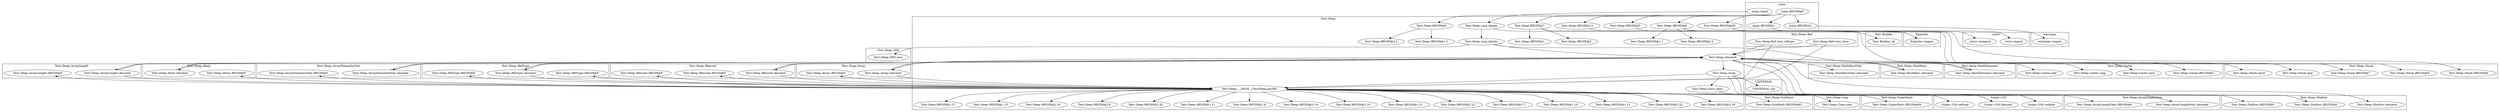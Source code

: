 digraph {
graph [overlap=false]
subgraph cluster_Test_Deep_MM {
	label="Test::Deep::MM";
	"Test::Deep::MM::new";
}
subgraph cluster_Test_Deep_SubHash {
	label="Test::Deep::SubHash";
	"Test::Deep::SubHash::BEGIN@83";
}
subgraph cluster_Test_Deep_ArrayLength {
	label="Test::Deep::ArrayLength";
	"Test::Deep::ArrayLength::BEGIN@6";
	"Test::Deep::ArrayLength::descend";
}
subgraph cluster_Test_Builder {
	label="Test::Builder";
	"Test::Builder::ok";
}
subgraph cluster_Test_Deep_HashKeysOnly {
	label="Test::Deep::HashKeysOnly";
	"Test::Deep::HashKeysOnly::descend";
}
subgraph cluster_Test_Deep {
	label="Test::Deep";
	"Test::Deep::BEGIN@2.18";
	"Test::Deep::BEGIN@1.17";
	"Test::Deep::descend";
	"Test::Deep::cmp_details";
	"Test::Deep::class_base";
	"Test::Deep::BEGIN@82";
	"Test::Deep::BEGIN@1.15";
	"Test::Deep::BEGIN@2.16";
	"Test::Deep::wrap";
	"Test::Deep::BEGIN@2.8";
	"Test::Deep::BEGIN@2.20";
	"Test::Deep::BEGIN@1.11";
	"Test::Deep::cmp_deeply";
	"Test::Deep::BEGIN@1.9";
	"Test::Deep::BEGIN@2";
	"Test::Deep::BEGIN@2.14";
	"Test::Deep::BEGIN@7";
	"Test::Deep::__ANON__[Test/Deep.pm:80]";
	"Test::Deep::BEGIN@2.2";
	"Test::Deep::BEGIN@2.10";
	"Test::Deep::BEGIN@1.3";
	"Test::Deep::BEGIN@5";
	"Test::Deep::BEGIN@1.21";
	"Test::Deep::BEGIN@2.12";
	"Test::Deep::BEGIN@1";
	"Test::Deep::BEGIN@12";
	"Test::Deep::BEGIN@1.7";
	"Test::Deep::BEGIN@1.1";
	"Test::Deep::BEGIN@8";
	"Test::Deep::BEGIN@2.4";
	"Test::Deep::BEGIN@1.19";
	"Test::Deep::BEGIN@1.13";
	"Test::Deep::BEGIN@9";
	"Test::Deep::BEGIN@2.22";
}
subgraph cluster_warnings {
	label="warnings";
	"warnings::import";
}
subgraph cluster_main {
	label="main";
	"main::BEGIN@2";
	"main::check";
	"main::BEGIN@1";
	"main::BEGIN@8";
}
subgraph cluster_strict {
	label="strict";
	"strict::import";
	"strict::unimport";
}
subgraph cluster_Test_Deep_Cache {
	label="Test::Deep::Cache";
	"Test::Deep::Cache::cmp";
	"Test::Deep::Cache::add";
	"Test::Deep::Cache::BEGIN@6";
	"Test::Deep::Cache::new";
}
subgraph cluster_Test_Deep_Ref {
	label="Test::Deep::Ref";
	"Test::Deep::Ref::test_reftype";
	"Test::Deep::Ref::test_class";
}
subgraph cluster_Test_Deep_Hash {
	label="Test::Deep::Hash";
	"Test::Deep::Hash::BEGIN@6";
	"Test::Deep::Hash::descend";
}
subgraph cluster_Test_Deep_ArrayElementsOnly {
	label="Test::Deep::ArrayElementsOnly";
	"Test::Deep::ArrayElementsOnly::descend";
	"Test::Deep::ArrayElementsOnly::BEGIN@6";
}
subgraph cluster_Test_Deep_HashKeys {
	label="Test::Deep::HashKeys";
	"Test::Deep::HashKeys::descend";
}
subgraph cluster_Test_Deep_RefType {
	label="Test::Deep::RefType";
	"Test::Deep::RefType::BEGIN@8";
	"Test::Deep::RefType::descend";
	"Test::Deep::RefType::BEGIN@6";
}
subgraph cluster_Test_Deep_Cmp {
	label="Test::Deep::Cmp";
	"Test::Deep::Cmp::new";
}
subgraph cluster_Scalar_Util {
	label="Scalar::Util";
	"Scalar::Util::refaddr";
	"Scalar::Util::reftype";
	"Scalar::Util::blessed";
}
subgraph cluster_UNIVERSAL {
	label="UNIVERSAL";
	"UNIVERSAL::isa";
}
subgraph cluster_Test_Deep_HashElements {
	label="Test::Deep::HashElements";
	"Test::Deep::HashElements::descend";
}
subgraph cluster_Test_Deep_Blessed {
	label="Test::Deep::Blessed";
	"Test::Deep::Blessed::descend";
	"Test::Deep::Blessed::BEGIN@6";
	"Test::Deep::Blessed::BEGIN@8";
}
subgraph cluster_Test_Deep_Stack {
	label="Test::Deep::Stack";
	"Test::Deep::Stack::pop";
	"Test::Deep::Stack::BEGIN@7";
	"Test::Deep::Stack::push";
	"Test::Deep::Stack::BEGIN@9";
	"Test::Deep::Stack::BEGIN@6";
}
subgraph cluster_Exporter {
	label="Exporter";
	"Exporter::import";
}
subgraph cluster_Test_Deep_SuperHash {
	label="Test::Deep::SuperHash";
	"Test::Deep::SuperHash::BEGIN@60";
}
subgraph cluster_Test_Deep_Array {
	label="Test::Deep::Array";
	"Test::Deep::Array::descend";
	"Test::Deep::Array::BEGIN@6";
}
subgraph cluster_Test_Deep_ArrayLengthOnly {
	label="Test::Deep::ArrayLengthOnly";
	"Test::Deep::ArrayLengthOnly::descend";
	"Test::Deep::ArrayLengthOnly::BEGIN@6";
}
subgraph cluster_Test_Deep_Shallow {
	label="Test::Deep::Shallow";
	"Test::Deep::Shallow::BEGIN@8";
	"Test::Deep::Shallow::descend";
	"Test::Deep::Shallow::BEGIN@6";
}
"Test::Deep::__ANON__[Test/Deep.pm:80]" -> "Test::Deep::RefType::BEGIN@8";
"Test::Deep::__ANON__[Test/Deep.pm:80]" -> "Test::Deep::BEGIN@1.17";
"Test::Deep::__ANON__[Test/Deep.pm:80]" -> "Test::Deep::BEGIN@2.18";
"Test::Deep::BEGIN@7" -> "Test::Deep::Cache::BEGIN@6";
"Test::Deep::__ANON__[Test/Deep.pm:80]" -> "Test::Deep::ArrayLengthOnly::BEGIN@6";
"Test::Deep::wrap" -> "Test::Deep::class_base";
"Test::Deep::BEGIN@8" -> "Test::Deep::Stack::BEGIN@9";
"Test::Deep::descend" -> "Test::Deep::RefType::descend";
"Test::Deep::descend" -> "Test::Deep::ArrayLengthOnly::descend";
"Test::Deep::__ANON__[Test/Deep.pm:80]" -> "Test::Deep::BEGIN@1.15";
"Test::Deep::descend" -> "Test::Deep::HashElements::descend";
"Test::Deep::descend" -> "Test::Deep::Array::descend";
"Test::Deep::__ANON__[Test/Deep.pm:80]" -> "Test::Deep::Array::BEGIN@6";
"Test::Deep::__ANON__[Test/Deep.pm:80]" -> "Test::Deep::BEGIN@2.8";
"Test::Deep::__ANON__[Test/Deep.pm:80]" -> "Test::Deep::ArrayLength::BEGIN@6";
"Test::Deep::__ANON__[Test/Deep.pm:80]" -> "Test::Deep::Blessed::BEGIN@6";
"Test::Deep::__ANON__[Test/Deep.pm:80]" -> "Test::Deep::BEGIN@1.9";
"Test::Deep::cmp_details" -> "Test::Deep::Cache::new";
"Test::Deep::descend" -> "Test::Deep::Stack::pop";
"Test::Deep::BEGIN@5" -> "Exporter::import";
"Test::Deep::BEGIN@12" -> "Exporter::import";
"Test::Deep::BEGIN@7" -> "Test::Deep::BEGIN@2";
"Test::Deep::descend" -> "Test::Deep::Cache::add";
"main::BEGIN@8" -> "Test::Deep::BEGIN@7";
"Test::Deep::class_base" -> "Scalar::Util::reftype";
"Test::Deep::descend" -> "Test::Deep::Stack::push";
"Test::Deep::descend" -> "Test::Deep::ArrayElementsOnly::descend";
"Test::Deep::BEGIN@8" -> "Test::Deep::BEGIN@2.2";
"Test::Deep::__ANON__[Test/Deep.pm:80]" -> "Test::Deep::BEGIN@2.10";
"Test::Deep::descend" -> "Test::Deep::HashKeysOnly::descend";
"Test::Deep::__ANON__[Test/Deep.pm:80]" -> "Test::Deep::Shallow::BEGIN@8";
"Test::Deep::__ANON__[Test/Deep.pm:80]" -> "Test::Deep::SuperHash::BEGIN@60";
"Test::Deep::__ANON__[Test/Deep.pm:80]" -> "Test::Deep::Cmp::new";
"Test::Deep::BEGIN@82" -> "strict::unimport";
"Test::Deep::__ANON__[Test/Deep.pm:80]" -> "Test::Deep::Hash::BEGIN@6";
"Test::Deep::__ANON__[Test/Deep.pm:80]" -> "Test::Deep::Shallow::BEGIN@6";
"Test::Deep::BEGIN@8" -> "Test::Deep::Stack::BEGIN@6";
"Test::Deep::__ANON__[Test/Deep.pm:80]" -> "Test::Deep::BEGIN@2.12";
"Test::Deep::wrap" -> "UNIVERSAL::isa";
"Test::Deep::BEGIN@8" -> "Test::Deep::Stack::BEGIN@7";
"Test::Deep::__ANON__[Test/Deep.pm:80]" -> "Test::Deep::SubHash::BEGIN@83";
"Test::Deep::BEGIN@7" -> "Test::Deep::BEGIN@1";
"Test::Deep::__ANON__[Test/Deep.pm:80]" -> "Test::Deep::ArrayElementsOnly::BEGIN@6";
"Test::Deep::BEGIN@8" -> "Test::Deep::BEGIN@1.1";
"Test::Deep::BEGIN@9" -> "Test::Deep::BEGIN@2.4";
"main::BEGIN@2" -> "warnings::import";
"main::BEGIN@8" -> "Test::Deep::BEGIN@8";
"Test::Deep::__ANON__[Test/Deep.pm:80]" -> "Test::Deep::BEGIN@1.13";
"Test::Deep::descend" -> "Scalar::Util::refaddr";
"Test::Deep::wrap" -> "Scalar::Util::refaddr";
"Test::Deep::cmp_deeply" -> "Test::Builder::ok";
"Test::Deep::__ANON__[Test/Deep.pm:80]" -> "Test::Deep::RefType::BEGIN@6";
"Test::Deep::__ANON__[Test/Deep.pm:80]" -> "Test::Deep::BEGIN@2.22";
"Test::Deep::descend" -> "Test::Deep::Cache::cmp";
"Test::Deep::cmp_details" -> "Test::Deep::MM::new";
"Test::Deep::cmp_deeply" -> "Test::Deep::cmp_details";
"Test::Deep::ArrayElementsOnly::descend" -> "Test::Deep::descend";
"Test::Deep::HashKeys::descend" -> "Test::Deep::descend";
"Test::Deep::Array::descend" -> "Test::Deep::descend";
"Test::Deep::HashElements::descend" -> "Test::Deep::descend";
"Test::Deep::Ref::test_class" -> "Test::Deep::descend";
"Test::Deep::Ref::test_reftype" -> "Test::Deep::descend";
"Test::Deep::Blessed::descend" -> "Test::Deep::descend";
"Test::Deep::Hash::descend" -> "Test::Deep::descend";
"Test::Deep::ArrayLength::descend" -> "Test::Deep::descend";
"Test::Deep::cmp_details" -> "Test::Deep::descend";
"Test::Deep::RefType::descend" -> "Test::Deep::descend";
"Test::Deep::descend" -> "Scalar::Util::blessed";
"Test::Deep::class_base" -> "Scalar::Util::blessed";
"Test::Deep::wrap" -> "Scalar::Util::blessed";
"main::BEGIN@8" -> "Test::Deep::BEGIN@82";
"Test::Deep::__ANON__[Test/Deep.pm:80]" -> "Test::Deep::BEGIN@2.16";
"Test::Deep::descend" -> "Test::Deep::HashKeys::descend";
"Test::Deep::descend" -> "Test::Deep::wrap";
"Test::Deep::__ANON__[Test/Deep.pm:80]" -> "Test::Deep::BEGIN@2.20";
"Test::Deep::__ANON__[Test/Deep.pm:80]" -> "Test::Deep::BEGIN@1.11";
"Test::Deep::descend" -> "Test::Deep::Hash::descend";
"main::check" -> "Test::Deep::cmp_deeply";
"main::BEGIN@8" -> "main::BEGIN@2";
"Test::Deep::__ANON__[Test/Deep.pm:80]" -> "Test::Deep::Blessed::BEGIN@8";
"Test::Deep::__ANON__[Test/Deep.pm:80]" -> "Test::Deep::BEGIN@2.14";
"Test::Deep::Ref::test_class" -> "Test::Deep::__ANON__[Test/Deep.pm:80]";
"Test::Deep::Ref::test_reftype" -> "Test::Deep::__ANON__[Test/Deep.pm:80]";
"Test::Deep::Array::descend" -> "Test::Deep::__ANON__[Test/Deep.pm:80]";
"Test::Deep::wrap" -> "Test::Deep::__ANON__[Test/Deep.pm:80]";
"Test::Deep::Blessed::descend" -> "Test::Deep::__ANON__[Test/Deep.pm:80]";
"Test::Deep::RefType::descend" -> "Test::Deep::__ANON__[Test/Deep.pm:80]";
"Test::Deep::ArrayLength::descend" -> "Test::Deep::__ANON__[Test/Deep.pm:80]";
"Test::Deep::descend" -> "Test::Deep::Blessed::descend";
"Test::Deep::BEGIN@9" -> "Test::Deep::BEGIN@1.3";
"main::BEGIN@8" -> "Test::Deep::BEGIN@5";
"Test::Deep::__ANON__[Test/Deep.pm:80]" -> "Test::Deep::BEGIN@1.21";
"main::BEGIN@8" -> "Test::Deep::BEGIN@12";
"Test::Deep::__ANON__[Test/Deep.pm:80]" -> "Test::Deep::BEGIN@1.7";
"main::BEGIN@8" -> "main::BEGIN@1";
"Test::Deep::descend" -> "Test::Deep::ArrayLength::descend";
"Test::Deep::__ANON__[Test/Deep.pm:80]" -> "Test::Deep::BEGIN@1.19";
"main::BEGIN@1" -> "strict::import";
"Test::Deep::descend" -> "Test::Deep::Shallow::descend";
"main::BEGIN@8" -> "Test::Deep::BEGIN@9";
}
